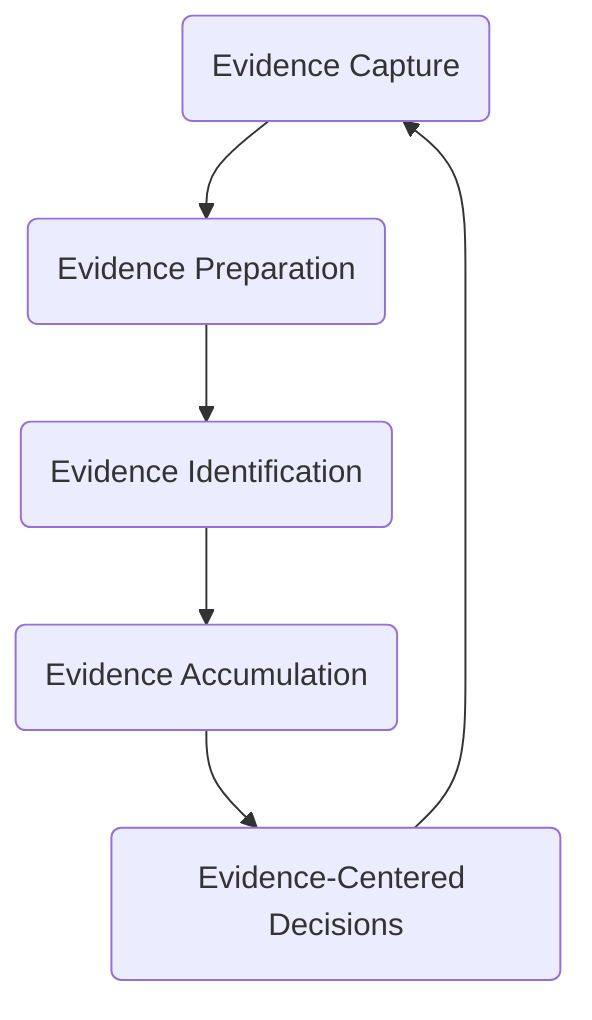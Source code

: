 graph TD
A(Evidence Capture)-->B(Evidence Preparation)
B-->C(Evidence Identification)
C-->D(Evidence Accumulation)
D-->E(Evidence-Centered Decisions)
E-->A
